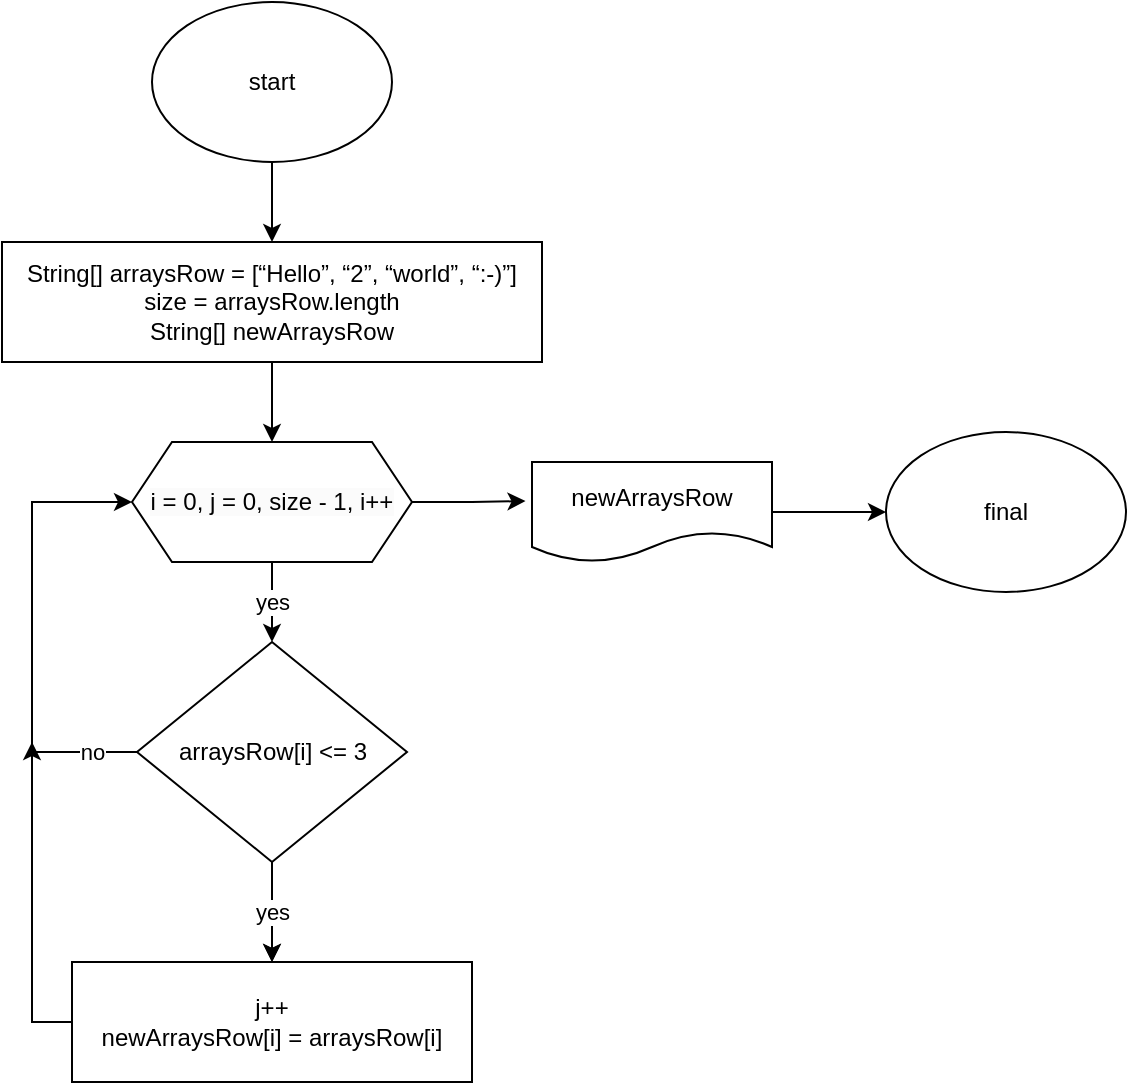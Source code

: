 <mxfile version="21.3.7" type="device">
  <diagram name="Страница 1" id="JAnuW7vz-bibfsBObyw5">
    <mxGraphModel dx="1050" dy="581" grid="1" gridSize="10" guides="1" tooltips="1" connect="1" arrows="1" fold="1" page="1" pageScale="1" pageWidth="827" pageHeight="1169" math="0" shadow="0">
      <root>
        <mxCell id="0" />
        <mxCell id="1" parent="0" />
        <mxCell id="0WIL8h1w6J6NO6AQZgoV-8" style="edgeStyle=orthogonalEdgeStyle;rounded=0;orthogonalLoop=1;jettySize=auto;html=1;exitX=0.5;exitY=1;exitDx=0;exitDy=0;entryX=0.5;entryY=0;entryDx=0;entryDy=0;" edge="1" parent="1" source="0WIL8h1w6J6NO6AQZgoV-3" target="0WIL8h1w6J6NO6AQZgoV-5">
          <mxGeometry relative="1" as="geometry" />
        </mxCell>
        <mxCell id="0WIL8h1w6J6NO6AQZgoV-3" value="String[] arraysRow =&amp;nbsp;[“Hello”, “2”, “world”, “:-)”]&lt;br&gt;size = arraysRow.length&lt;br&gt;String[] newArraysRow" style="rounded=0;whiteSpace=wrap;html=1;" vertex="1" parent="1">
          <mxGeometry x="265" y="180" width="270" height="60" as="geometry" />
        </mxCell>
        <mxCell id="0WIL8h1w6J6NO6AQZgoV-12" style="edgeStyle=orthogonalEdgeStyle;rounded=0;orthogonalLoop=1;jettySize=auto;html=1;exitX=0.5;exitY=1;exitDx=0;exitDy=0;entryX=0.5;entryY=0;entryDx=0;entryDy=0;" edge="1" parent="1" source="0WIL8h1w6J6NO6AQZgoV-4" target="0WIL8h1w6J6NO6AQZgoV-11">
          <mxGeometry relative="1" as="geometry" />
        </mxCell>
        <mxCell id="0WIL8h1w6J6NO6AQZgoV-13" value="yes" style="edgeStyle=orthogonalEdgeStyle;rounded=0;orthogonalLoop=1;jettySize=auto;html=1;" edge="1" parent="1" source="0WIL8h1w6J6NO6AQZgoV-4" target="0WIL8h1w6J6NO6AQZgoV-11">
          <mxGeometry relative="1" as="geometry" />
        </mxCell>
        <mxCell id="0WIL8h1w6J6NO6AQZgoV-14" value="no" style="edgeStyle=orthogonalEdgeStyle;rounded=0;orthogonalLoop=1;jettySize=auto;html=1;exitX=0;exitY=0.5;exitDx=0;exitDy=0;entryX=0;entryY=0.5;entryDx=0;entryDy=0;" edge="1" parent="1" source="0WIL8h1w6J6NO6AQZgoV-4" target="0WIL8h1w6J6NO6AQZgoV-5">
          <mxGeometry x="-0.802" relative="1" as="geometry">
            <Array as="points">
              <mxPoint x="280" y="435" />
              <mxPoint x="280" y="310" />
            </Array>
            <mxPoint as="offset" />
          </mxGeometry>
        </mxCell>
        <mxCell id="0WIL8h1w6J6NO6AQZgoV-4" value="arraysRow[i] &amp;lt;= 3" style="rhombus;whiteSpace=wrap;html=1;" vertex="1" parent="1">
          <mxGeometry x="332.5" y="380" width="135" height="110" as="geometry" />
        </mxCell>
        <mxCell id="0WIL8h1w6J6NO6AQZgoV-9" value="yes" style="edgeStyle=orthogonalEdgeStyle;rounded=0;orthogonalLoop=1;jettySize=auto;html=1;exitX=0.5;exitY=1;exitDx=0;exitDy=0;entryX=0.5;entryY=0;entryDx=0;entryDy=0;" edge="1" parent="1" source="0WIL8h1w6J6NO6AQZgoV-5" target="0WIL8h1w6J6NO6AQZgoV-4">
          <mxGeometry relative="1" as="geometry" />
        </mxCell>
        <mxCell id="0WIL8h1w6J6NO6AQZgoV-18" style="edgeStyle=orthogonalEdgeStyle;rounded=0;orthogonalLoop=1;jettySize=auto;html=1;exitX=1;exitY=0.5;exitDx=0;exitDy=0;entryX=-0.027;entryY=0.391;entryDx=0;entryDy=0;entryPerimeter=0;" edge="1" parent="1" source="0WIL8h1w6J6NO6AQZgoV-5" target="0WIL8h1w6J6NO6AQZgoV-17">
          <mxGeometry relative="1" as="geometry" />
        </mxCell>
        <mxCell id="0WIL8h1w6J6NO6AQZgoV-5" value="&lt;span style=&quot;color: rgb(0, 0, 0); font-family: Helvetica; font-size: 12px; font-style: normal; font-variant-ligatures: normal; font-variant-caps: normal; font-weight: 400; letter-spacing: normal; orphans: 2; text-align: center; text-indent: 0px; text-transform: none; widows: 2; word-spacing: 0px; -webkit-text-stroke-width: 0px; background-color: rgb(251, 251, 251); text-decoration-thickness: initial; text-decoration-style: initial; text-decoration-color: initial; float: none; display: inline !important;&quot;&gt;i = 0, j = 0, size - 1, i++&lt;/span&gt;" style="shape=hexagon;perimeter=hexagonPerimeter2;whiteSpace=wrap;html=1;fixedSize=1;labelPosition=center;verticalLabelPosition=middle;align=center;verticalAlign=middle;" vertex="1" parent="1">
          <mxGeometry x="330" y="280" width="140" height="60" as="geometry" />
        </mxCell>
        <mxCell id="0WIL8h1w6J6NO6AQZgoV-15" style="edgeStyle=orthogonalEdgeStyle;rounded=0;orthogonalLoop=1;jettySize=auto;html=1;exitX=0;exitY=0.5;exitDx=0;exitDy=0;" edge="1" parent="1" source="0WIL8h1w6J6NO6AQZgoV-11">
          <mxGeometry relative="1" as="geometry">
            <mxPoint x="280" y="430" as="targetPoint" />
          </mxGeometry>
        </mxCell>
        <mxCell id="0WIL8h1w6J6NO6AQZgoV-11" value="j++&lt;br&gt;newArraysRow[i] = arraysRow[i]" style="rounded=0;whiteSpace=wrap;html=1;" vertex="1" parent="1">
          <mxGeometry x="300" y="540" width="200" height="60" as="geometry" />
        </mxCell>
        <mxCell id="0WIL8h1w6J6NO6AQZgoV-24" value="" style="edgeStyle=orthogonalEdgeStyle;rounded=0;orthogonalLoop=1;jettySize=auto;html=1;" edge="1" parent="1" source="0WIL8h1w6J6NO6AQZgoV-17" target="0WIL8h1w6J6NO6AQZgoV-22">
          <mxGeometry relative="1" as="geometry" />
        </mxCell>
        <mxCell id="0WIL8h1w6J6NO6AQZgoV-17" value="newArraysRow" style="shape=document;whiteSpace=wrap;html=1;boundedLbl=1;" vertex="1" parent="1">
          <mxGeometry x="530" y="290" width="120" height="50" as="geometry" />
        </mxCell>
        <mxCell id="0WIL8h1w6J6NO6AQZgoV-22" value="final" style="ellipse;whiteSpace=wrap;html=1;" vertex="1" parent="1">
          <mxGeometry x="707" y="275" width="120" height="80" as="geometry" />
        </mxCell>
        <mxCell id="0WIL8h1w6J6NO6AQZgoV-27" value="" style="edgeStyle=orthogonalEdgeStyle;rounded=0;orthogonalLoop=1;jettySize=auto;html=1;" edge="1" parent="1" source="0WIL8h1w6J6NO6AQZgoV-25" target="0WIL8h1w6J6NO6AQZgoV-3">
          <mxGeometry relative="1" as="geometry" />
        </mxCell>
        <mxCell id="0WIL8h1w6J6NO6AQZgoV-25" value="start" style="ellipse;whiteSpace=wrap;html=1;" vertex="1" parent="1">
          <mxGeometry x="340" y="60" width="120" height="80" as="geometry" />
        </mxCell>
      </root>
    </mxGraphModel>
  </diagram>
</mxfile>
